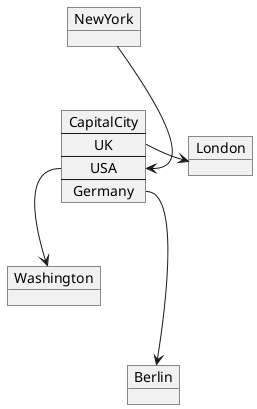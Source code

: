 @startuml
object London
object NewYork
object Washington
object Berlin

map CapitalCity{
    UK *->London
    USA *--> Washington
    Germany *---> Berlin
}

NewYork --> CapitalCity::USA
@enduml